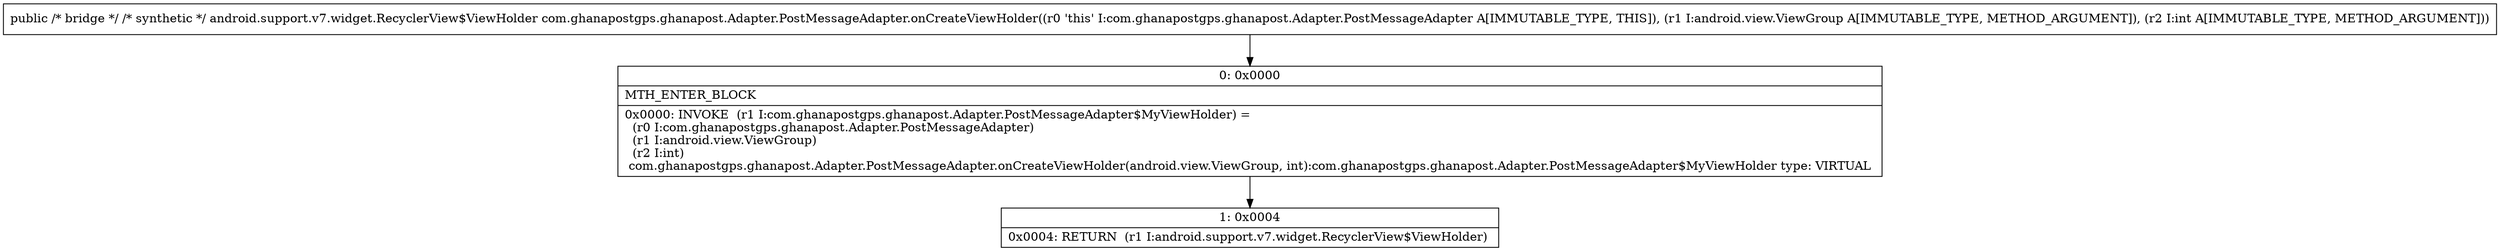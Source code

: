 digraph "CFG forcom.ghanapostgps.ghanapost.Adapter.PostMessageAdapter.onCreateViewHolder(Landroid\/view\/ViewGroup;I)Landroid\/support\/v7\/widget\/RecyclerView$ViewHolder;" {
Node_0 [shape=record,label="{0\:\ 0x0000|MTH_ENTER_BLOCK\l|0x0000: INVOKE  (r1 I:com.ghanapostgps.ghanapost.Adapter.PostMessageAdapter$MyViewHolder) = \l  (r0 I:com.ghanapostgps.ghanapost.Adapter.PostMessageAdapter)\l  (r1 I:android.view.ViewGroup)\l  (r2 I:int)\l com.ghanapostgps.ghanapost.Adapter.PostMessageAdapter.onCreateViewHolder(android.view.ViewGroup, int):com.ghanapostgps.ghanapost.Adapter.PostMessageAdapter$MyViewHolder type: VIRTUAL \l}"];
Node_1 [shape=record,label="{1\:\ 0x0004|0x0004: RETURN  (r1 I:android.support.v7.widget.RecyclerView$ViewHolder) \l}"];
MethodNode[shape=record,label="{public \/* bridge *\/ \/* synthetic *\/ android.support.v7.widget.RecyclerView$ViewHolder com.ghanapostgps.ghanapost.Adapter.PostMessageAdapter.onCreateViewHolder((r0 'this' I:com.ghanapostgps.ghanapost.Adapter.PostMessageAdapter A[IMMUTABLE_TYPE, THIS]), (r1 I:android.view.ViewGroup A[IMMUTABLE_TYPE, METHOD_ARGUMENT]), (r2 I:int A[IMMUTABLE_TYPE, METHOD_ARGUMENT])) }"];
MethodNode -> Node_0;
Node_0 -> Node_1;
}

